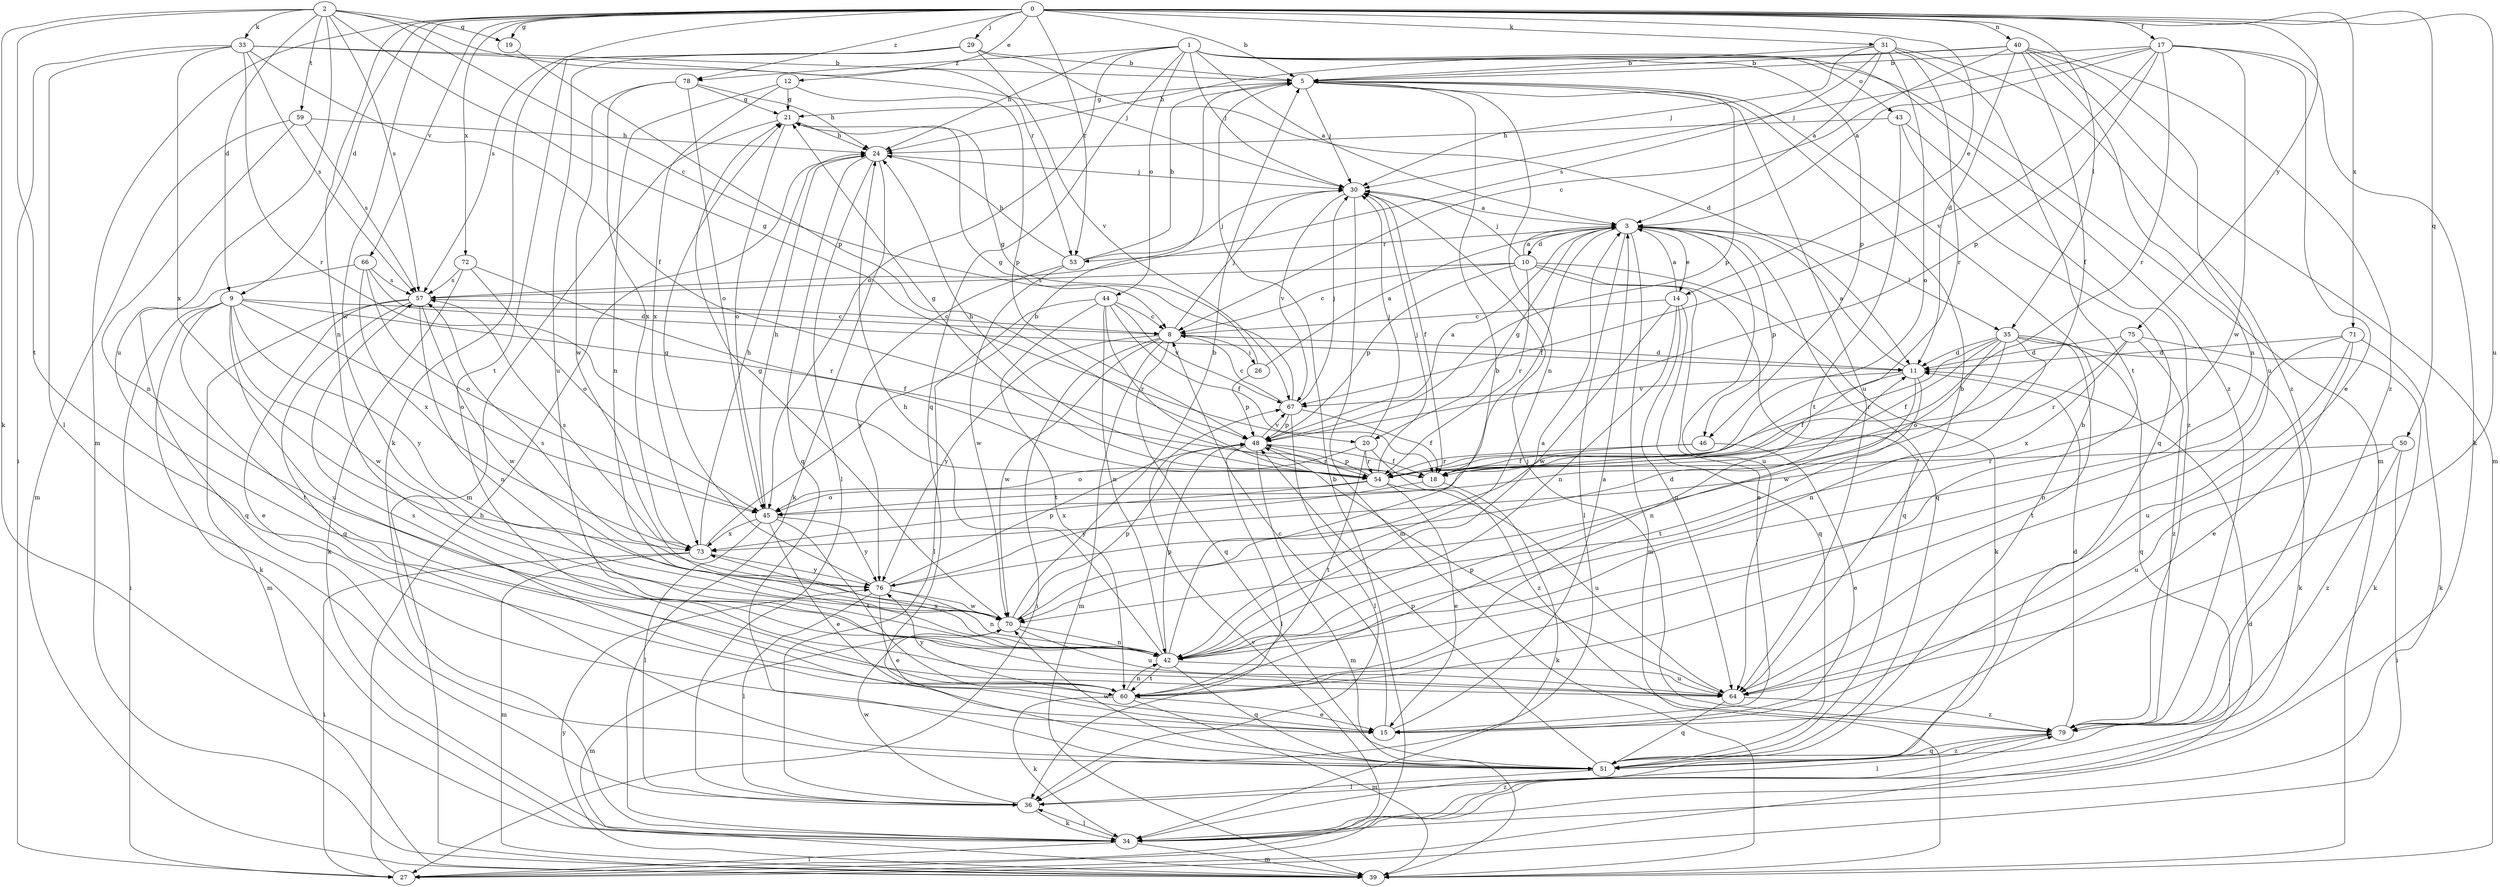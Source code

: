 strict digraph  {
0;
1;
2;
3;
5;
8;
9;
10;
11;
12;
14;
15;
17;
18;
19;
20;
21;
24;
26;
27;
29;
30;
31;
33;
34;
35;
36;
39;
40;
42;
43;
44;
45;
46;
48;
50;
51;
53;
54;
57;
59;
60;
64;
66;
67;
70;
71;
72;
73;
75;
76;
78;
79;
0 -> 5  [label=b];
0 -> 9  [label=d];
0 -> 12  [label=e];
0 -> 14  [label=e];
0 -> 17  [label=f];
0 -> 19  [label=g];
0 -> 29  [label=j];
0 -> 31  [label=k];
0 -> 35  [label=l];
0 -> 39  [label=m];
0 -> 40  [label=n];
0 -> 42  [label=n];
0 -> 50  [label=q];
0 -> 53  [label=r];
0 -> 57  [label=s];
0 -> 64  [label=u];
0 -> 66  [label=v];
0 -> 70  [label=w];
0 -> 71  [label=x];
0 -> 72  [label=x];
0 -> 75  [label=y];
0 -> 78  [label=z];
1 -> 3  [label=a];
1 -> 24  [label=h];
1 -> 30  [label=j];
1 -> 39  [label=m];
1 -> 43  [label=o];
1 -> 44  [label=o];
1 -> 45  [label=o];
1 -> 46  [label=p];
1 -> 51  [label=q];
1 -> 78  [label=z];
1 -> 79  [label=z];
2 -> 8  [label=c];
2 -> 9  [label=d];
2 -> 19  [label=g];
2 -> 20  [label=g];
2 -> 33  [label=k];
2 -> 34  [label=k];
2 -> 53  [label=r];
2 -> 57  [label=s];
2 -> 59  [label=t];
2 -> 60  [label=t];
2 -> 64  [label=u];
3 -> 10  [label=d];
3 -> 14  [label=e];
3 -> 18  [label=f];
3 -> 20  [label=g];
3 -> 35  [label=l];
3 -> 36  [label=l];
3 -> 39  [label=m];
3 -> 46  [label=p];
3 -> 51  [label=q];
3 -> 53  [label=r];
3 -> 64  [label=u];
5 -> 21  [label=g];
5 -> 30  [label=j];
5 -> 42  [label=n];
5 -> 48  [label=p];
5 -> 64  [label=u];
8 -> 11  [label=d];
8 -> 26  [label=i];
8 -> 27  [label=i];
8 -> 30  [label=j];
8 -> 39  [label=m];
8 -> 51  [label=q];
8 -> 70  [label=w];
8 -> 76  [label=y];
9 -> 8  [label=c];
9 -> 18  [label=f];
9 -> 27  [label=i];
9 -> 34  [label=k];
9 -> 45  [label=o];
9 -> 60  [label=t];
9 -> 64  [label=u];
9 -> 70  [label=w];
9 -> 76  [label=y];
10 -> 3  [label=a];
10 -> 8  [label=c];
10 -> 15  [label=e];
10 -> 30  [label=j];
10 -> 34  [label=k];
10 -> 48  [label=p];
10 -> 51  [label=q];
10 -> 54  [label=r];
10 -> 57  [label=s];
11 -> 3  [label=a];
11 -> 18  [label=f];
11 -> 42  [label=n];
11 -> 60  [label=t];
11 -> 67  [label=v];
12 -> 21  [label=g];
12 -> 42  [label=n];
12 -> 48  [label=p];
12 -> 73  [label=x];
14 -> 3  [label=a];
14 -> 8  [label=c];
14 -> 42  [label=n];
14 -> 51  [label=q];
14 -> 64  [label=u];
14 -> 70  [label=w];
15 -> 3  [label=a];
15 -> 8  [label=c];
15 -> 57  [label=s];
17 -> 3  [label=a];
17 -> 5  [label=b];
17 -> 15  [label=e];
17 -> 30  [label=j];
17 -> 34  [label=k];
17 -> 48  [label=p];
17 -> 54  [label=r];
17 -> 67  [label=v];
17 -> 70  [label=w];
18 -> 34  [label=k];
18 -> 76  [label=y];
19 -> 48  [label=p];
20 -> 30  [label=j];
20 -> 45  [label=o];
20 -> 54  [label=r];
20 -> 60  [label=t];
20 -> 79  [label=z];
21 -> 24  [label=h];
21 -> 39  [label=m];
21 -> 45  [label=o];
24 -> 30  [label=j];
24 -> 34  [label=k];
24 -> 36  [label=l];
24 -> 51  [label=q];
26 -> 3  [label=a];
26 -> 21  [label=g];
26 -> 48  [label=p];
27 -> 5  [label=b];
27 -> 11  [label=d];
27 -> 24  [label=h];
27 -> 67  [label=v];
29 -> 5  [label=b];
29 -> 11  [label=d];
29 -> 34  [label=k];
29 -> 60  [label=t];
29 -> 64  [label=u];
29 -> 67  [label=v];
30 -> 3  [label=a];
30 -> 18  [label=f];
30 -> 39  [label=m];
30 -> 67  [label=v];
31 -> 3  [label=a];
31 -> 5  [label=b];
31 -> 30  [label=j];
31 -> 45  [label=o];
31 -> 54  [label=r];
31 -> 57  [label=s];
31 -> 60  [label=t];
31 -> 79  [label=z];
33 -> 5  [label=b];
33 -> 18  [label=f];
33 -> 27  [label=i];
33 -> 30  [label=j];
33 -> 36  [label=l];
33 -> 54  [label=r];
33 -> 57  [label=s];
33 -> 73  [label=x];
34 -> 27  [label=i];
34 -> 36  [label=l];
34 -> 39  [label=m];
34 -> 79  [label=z];
35 -> 11  [label=d];
35 -> 18  [label=f];
35 -> 34  [label=k];
35 -> 42  [label=n];
35 -> 45  [label=o];
35 -> 51  [label=q];
35 -> 54  [label=r];
35 -> 60  [label=t];
35 -> 70  [label=w];
36 -> 34  [label=k];
36 -> 70  [label=w];
39 -> 76  [label=y];
40 -> 5  [label=b];
40 -> 8  [label=c];
40 -> 11  [label=d];
40 -> 18  [label=f];
40 -> 24  [label=h];
40 -> 39  [label=m];
40 -> 42  [label=n];
40 -> 64  [label=u];
40 -> 79  [label=z];
42 -> 3  [label=a];
42 -> 5  [label=b];
42 -> 24  [label=h];
42 -> 48  [label=p];
42 -> 51  [label=q];
42 -> 60  [label=t];
42 -> 64  [label=u];
42 -> 73  [label=x];
43 -> 24  [label=h];
43 -> 51  [label=q];
43 -> 60  [label=t];
43 -> 79  [label=z];
44 -> 8  [label=c];
44 -> 18  [label=f];
44 -> 36  [label=l];
44 -> 42  [label=n];
44 -> 54  [label=r];
44 -> 60  [label=t];
44 -> 67  [label=v];
45 -> 15  [label=e];
45 -> 24  [label=h];
45 -> 36  [label=l];
45 -> 60  [label=t];
45 -> 73  [label=x];
45 -> 76  [label=y];
46 -> 15  [label=e];
46 -> 18  [label=f];
46 -> 54  [label=r];
48 -> 3  [label=a];
48 -> 18  [label=f];
48 -> 36  [label=l];
48 -> 39  [label=m];
48 -> 54  [label=r];
48 -> 67  [label=v];
50 -> 27  [label=i];
50 -> 54  [label=r];
50 -> 64  [label=u];
50 -> 79  [label=z];
51 -> 5  [label=b];
51 -> 36  [label=l];
51 -> 48  [label=p];
51 -> 70  [label=w];
51 -> 79  [label=z];
53 -> 5  [label=b];
53 -> 24  [label=h];
53 -> 30  [label=j];
53 -> 70  [label=w];
53 -> 76  [label=y];
54 -> 15  [label=e];
54 -> 21  [label=g];
54 -> 24  [label=h];
54 -> 30  [label=j];
54 -> 45  [label=o];
54 -> 48  [label=p];
54 -> 64  [label=u];
54 -> 73  [label=x];
57 -> 8  [label=c];
57 -> 15  [label=e];
57 -> 39  [label=m];
57 -> 42  [label=n];
57 -> 51  [label=q];
57 -> 70  [label=w];
59 -> 24  [label=h];
59 -> 39  [label=m];
59 -> 42  [label=n];
59 -> 57  [label=s];
60 -> 15  [label=e];
60 -> 34  [label=k];
60 -> 39  [label=m];
60 -> 42  [label=n];
60 -> 76  [label=y];
64 -> 5  [label=b];
64 -> 48  [label=p];
64 -> 51  [label=q];
64 -> 79  [label=z];
66 -> 11  [label=d];
66 -> 45  [label=o];
66 -> 51  [label=q];
66 -> 57  [label=s];
66 -> 73  [label=x];
67 -> 8  [label=c];
67 -> 18  [label=f];
67 -> 21  [label=g];
67 -> 30  [label=j];
67 -> 36  [label=l];
67 -> 48  [label=p];
70 -> 5  [label=b];
70 -> 21  [label=g];
70 -> 39  [label=m];
70 -> 42  [label=n];
70 -> 48  [label=p];
70 -> 64  [label=u];
71 -> 11  [label=d];
71 -> 15  [label=e];
71 -> 34  [label=k];
71 -> 42  [label=n];
71 -> 64  [label=u];
72 -> 34  [label=k];
72 -> 45  [label=o];
72 -> 54  [label=r];
72 -> 57  [label=s];
73 -> 5  [label=b];
73 -> 24  [label=h];
73 -> 27  [label=i];
73 -> 39  [label=m];
73 -> 57  [label=s];
73 -> 76  [label=y];
75 -> 11  [label=d];
75 -> 34  [label=k];
75 -> 54  [label=r];
75 -> 73  [label=x];
75 -> 79  [label=z];
76 -> 11  [label=d];
76 -> 15  [label=e];
76 -> 21  [label=g];
76 -> 36  [label=l];
76 -> 42  [label=n];
76 -> 48  [label=p];
76 -> 57  [label=s];
76 -> 70  [label=w];
78 -> 21  [label=g];
78 -> 24  [label=h];
78 -> 45  [label=o];
78 -> 70  [label=w];
78 -> 73  [label=x];
79 -> 11  [label=d];
79 -> 30  [label=j];
79 -> 36  [label=l];
79 -> 51  [label=q];
}
